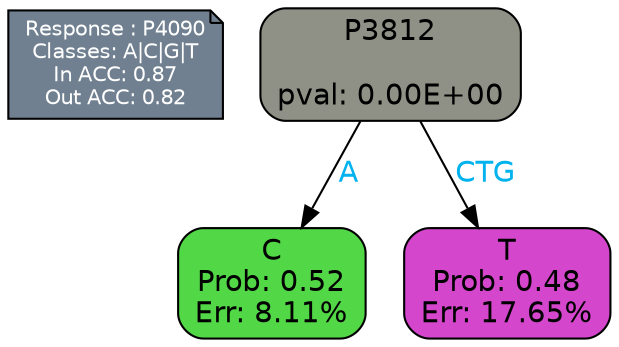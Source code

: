 digraph Tree {
node [shape=box, style="filled, rounded", color="black", fontname=helvetica] ;
graph [ranksep=equally, splines=polylines, bgcolor=transparent, dpi=600] ;
edge [fontname=helvetica] ;
LEGEND [label="Response : P4090
Classes: A|C|G|T
In ACC: 0.87
Out ACC: 0.82
",shape=note,align=left,style=filled,fillcolor="slategray",fontcolor="white",fontsize=10];1 [label="P3812

pval: 0.00E+00", fillcolor="#909186"] ;
2 [label="C
Prob: 0.52
Err: 8.11%", fillcolor="#52d746"] ;
3 [label="T
Prob: 0.48
Err: 17.65%", fillcolor="#d446cb"] ;
1 -> 2 [label="A",fontcolor=deepskyblue2] ;
1 -> 3 [label="CTG",fontcolor=deepskyblue2] ;
{rank = same; 2;3;}{rank = same; LEGEND;1;}}